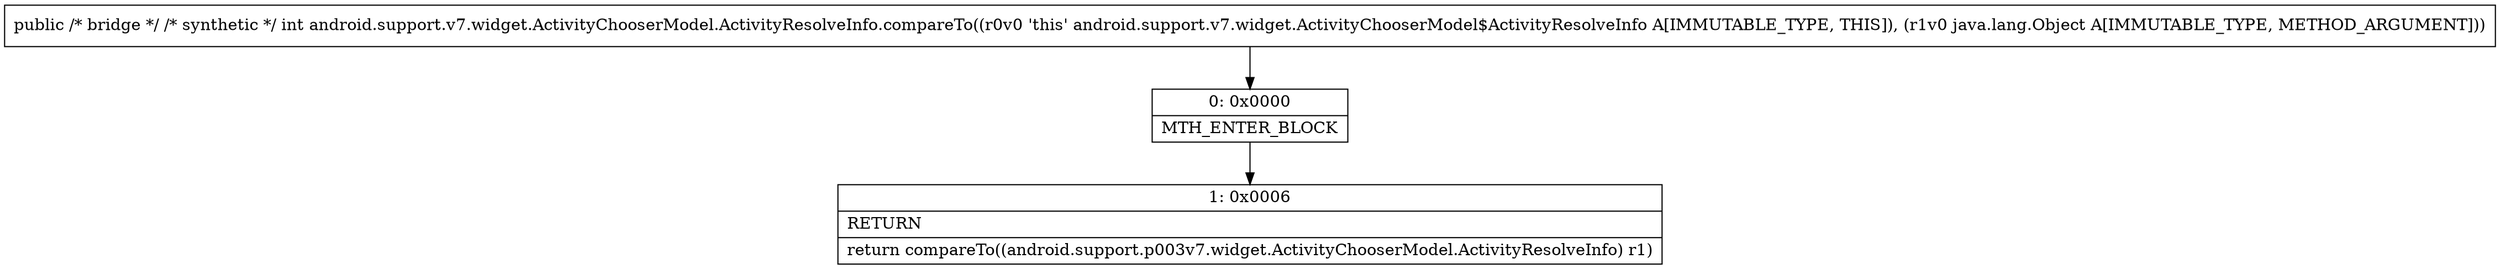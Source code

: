 digraph "CFG forandroid.support.v7.widget.ActivityChooserModel.ActivityResolveInfo.compareTo(Ljava\/lang\/Object;)I" {
Node_0 [shape=record,label="{0\:\ 0x0000|MTH_ENTER_BLOCK\l}"];
Node_1 [shape=record,label="{1\:\ 0x0006|RETURN\l|return compareTo((android.support.p003v7.widget.ActivityChooserModel.ActivityResolveInfo) r1)\l}"];
MethodNode[shape=record,label="{public \/* bridge *\/ \/* synthetic *\/ int android.support.v7.widget.ActivityChooserModel.ActivityResolveInfo.compareTo((r0v0 'this' android.support.v7.widget.ActivityChooserModel$ActivityResolveInfo A[IMMUTABLE_TYPE, THIS]), (r1v0 java.lang.Object A[IMMUTABLE_TYPE, METHOD_ARGUMENT])) }"];
MethodNode -> Node_0;
Node_0 -> Node_1;
}

